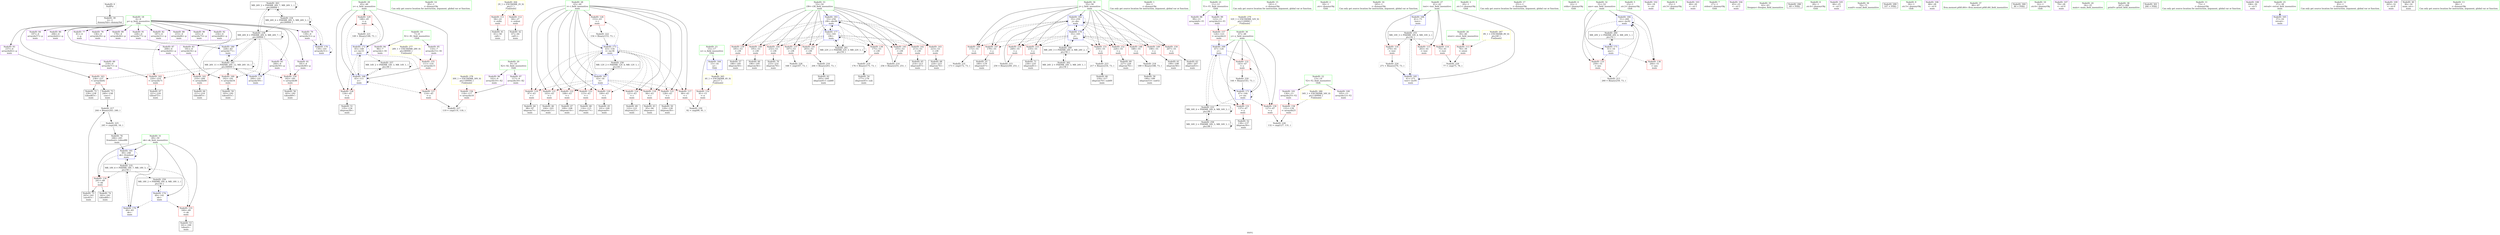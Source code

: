 digraph "SVFG" {
	label="SVFG";

	Node0x5630b50b2000 [shape=record,color=grey,label="{NodeID: 0\nNullPtr}"];
	Node0x5630b50b2000 -> Node0x5630b50d4800[style=solid];
	Node0x5630b50f3210 [shape=record,color=black,label="{NodeID: 263\nMR_26V_2 = PHI(MR_26V_7, MR_26V_1, )\npts\{60000 \}\n}"];
	Node0x5630b50f3210 -> Node0x5630b50e9d10[style=dashed];
	Node0x5630b50f3210 -> Node0x5630b50eb110[style=dashed];
	Node0x5630b50f3210 -> Node0x5630b50f3210[style=dashed];
	Node0x5630b50ddb30 [shape=record,color=blue,label="{NodeID: 180\n228\<--83\narrayidx77\<--\nmain\n}"];
	Node0x5630b50ddb30 -> Node0x5630b50ed410[style=dashed];
	Node0x5630b50d5050 [shape=record,color=purple,label="{NodeID: 97\n117\<--9\narrayidx18\<--X2\nmain\n}"];
	Node0x5630b50d5050 -> Node0x5630b50dc780[style=solid];
	Node0x5630b50d3df0 [shape=record,color=green,label="{NodeID: 14\n85\<--1\n\<--dummyObj\nCan only get source location for instruction, argument, global var or function.}"];
	Node0x5630b50f4cb0 [shape=record,color=yellow,style=double,label="{NodeID: 277\n28V_1 = ENCHI(MR_28V_0)\npts\{80000 \}\nFun[main]}"];
	Node0x5630b50f4cb0 -> Node0x5630b50dc6b0[style=dashed];
	Node0x5630b50d5bb0 [shape=record,color=red,label="{NodeID: 111\n58\<--22\n\<--stdin\nmain\n}"];
	Node0x5630b50d5bb0 -> Node0x5630b50d49d0[style=solid];
	Node0x5630b50b5e70 [shape=record,color=green,label="{NodeID: 28\n43\<--44\ni\<--i_field_insensitive\nmain\n}"];
	Node0x5630b50b5e70 -> Node0x5630b50da7d0[style=solid];
	Node0x5630b50b5e70 -> Node0x5630b50da8a0[style=solid];
	Node0x5630b50b5e70 -> Node0x5630b50da970[style=solid];
	Node0x5630b50b5e70 -> Node0x5630b50daa40[style=solid];
	Node0x5630b50b5e70 -> Node0x5630b50dab10[style=solid];
	Node0x5630b50b5e70 -> Node0x5630b50dabe0[style=solid];
	Node0x5630b50b5e70 -> Node0x5630b50dacb0[style=solid];
	Node0x5630b50b5e70 -> Node0x5630b50dad80[style=solid];
	Node0x5630b50b5e70 -> Node0x5630b50dae50[style=solid];
	Node0x5630b50b5e70 -> Node0x5630b50daf20[style=solid];
	Node0x5630b50b5e70 -> Node0x5630b50dd0a0[style=solid];
	Node0x5630b50b5e70 -> Node0x5630b50dd580[style=solid];
	Node0x5630b50dae50 [shape=record,color=red,label="{NodeID: 125\n128\<--43\n\<--i\nmain\n}"];
	Node0x5630b50dae50 -> Node0x5630b50d6140[style=solid];
	Node0x5630b50d4aa0 [shape=record,color=black,label="{NodeID: 42\n67\<--64\ncall1\<--\nmain\n}"];
	Node0x5630b50e1280 [shape=record,color=grey,label="{NodeID: 222\n154 = Binary(153, 73, )\n}"];
	Node0x5630b50e1280 -> Node0x5630b50dd580[style=solid];
	Node0x5630b50db9b0 [shape=record,color=red,label="{NodeID: 139\n185\<--53\n\<--i38\nmain\n}"];
	Node0x5630b50db9b0 -> Node0x5630b50d66f0[style=solid];
	Node0x5630b50d6620 [shape=record,color=black,label="{NodeID: 56\n183\<--182\ntobool49\<--\nmain\n}"];
	Node0x5630b50dc510 [shape=record,color=red,label="{NodeID: 153\n235\<--55\n\<--j\nmain\n}"];
	Node0x5630b50dc510 -> Node0x5630b50d7250[style=solid];
	Node0x5630b50d7180 [shape=record,color=black,label="{NodeID: 70\n233\<--232\nidxprom79\<--\nmain\n}"];
	Node0x5630b50dd0a0 [shape=record,color=blue,label="{NodeID: 167\n43\<--16\ni\<--\nmain\n}"];
	Node0x5630b50dd0a0 -> Node0x5630b50da7d0[style=dashed];
	Node0x5630b50dd0a0 -> Node0x5630b50da8a0[style=dashed];
	Node0x5630b50dd0a0 -> Node0x5630b50da970[style=dashed];
	Node0x5630b50dd0a0 -> Node0x5630b50daa40[style=dashed];
	Node0x5630b50dd0a0 -> Node0x5630b50dab10[style=dashed];
	Node0x5630b50dd0a0 -> Node0x5630b50dabe0[style=dashed];
	Node0x5630b50dd0a0 -> Node0x5630b50dacb0[style=dashed];
	Node0x5630b50dd0a0 -> Node0x5630b50dad80[style=dashed];
	Node0x5630b50dd0a0 -> Node0x5630b50dae50[style=dashed];
	Node0x5630b50dd0a0 -> Node0x5630b50daf20[style=dashed];
	Node0x5630b50dd0a0 -> Node0x5630b50dd580[style=dashed];
	Node0x5630b50dd0a0 -> Node0x5630b50f0b10[style=dashed];
	Node0x5630b50d7ce0 [shape=record,color=purple,label="{NodeID: 84\n197\<--4\narrayidx57\<--p\nmain\n}"];
	Node0x5630b50b5180 [shape=record,color=green,label="{NodeID: 1\n16\<--1\n\<--dummyObj\nCan only get source location for instruction, argument, global var or function.}"];
	Node0x5630b50f3710 [shape=record,color=yellow,style=double,label="{NodeID: 264\n2V_1 = ENCHI(MR_2V_0)\npts\{1 \}\nFun[main]}"];
	Node0x5630b50f3710 -> Node0x5630b50d5bb0[style=dashed];
	Node0x5630b50f3710 -> Node0x5630b50d5c80[style=dashed];
	Node0x5630b50ddc00 [shape=record,color=blue,label="{NodeID: 181\n49\<--246\nok\<--frombool\nmain\n}"];
	Node0x5630b50ddc00 -> Node0x5630b50db5a0[style=dashed];
	Node0x5630b50ddc00 -> Node0x5630b50ddc00[style=dashed];
	Node0x5630b50ddc00 -> Node0x5630b50ea210[style=dashed];
	Node0x5630b50d5120 [shape=record,color=purple,label="{NodeID: 98\n99\<--11\narrayidx8\<--Y1\nmain\n}"];
	Node0x5630b50d3ec0 [shape=record,color=green,label="{NodeID: 15\n141\<--1\n\<--dummyObj\nCan only get source location for instruction, argument, global var or function.}"];
	Node0x5630b50f4d90 [shape=record,color=yellow,style=double,label="{NodeID: 278\n30V_1 = ENCHI(MR_30V_0)\npts\{100000 \}\nFun[main]}"];
	Node0x5630b50f4d90 -> Node0x5630b50dc780[style=dashed];
	Node0x5630b50d5c80 [shape=record,color=red,label="{NodeID: 112\n64\<--27\n\<--stdout\nmain\n}"];
	Node0x5630b50d5c80 -> Node0x5630b50d4aa0[style=solid];
	Node0x5630b50b5f40 [shape=record,color=green,label="{NodeID: 29\n45\<--46\nx\<--x_field_insensitive\nmain\n}"];
	Node0x5630b50b5f40 -> Node0x5630b50daff0[style=solid];
	Node0x5630b50b5f40 -> Node0x5630b50db0c0[style=solid];
	Node0x5630b50b5f40 -> Node0x5630b50db190[style=solid];
	Node0x5630b50b5f40 -> Node0x5630b50dd170[style=solid];
	Node0x5630b50b5f40 -> Node0x5630b50dd4b0[style=solid];
	Node0x5630b50daf20 [shape=record,color=red,label="{NodeID: 126\n153\<--43\n\<--i\nmain\n}"];
	Node0x5630b50daf20 -> Node0x5630b50e1280[style=solid];
	Node0x5630b50d4b70 [shape=record,color=black,label="{NodeID: 43\n95\<--94\nidxprom\<--\nmain\n}"];
	Node0x5630b50e1400 [shape=record,color=grey,label="{NodeID: 223\n217 = Binary(216, 73, )\n}"];
	Node0x5630b50e1400 -> Node0x5630b50d6e40[style=solid];
	Node0x5630b50dba80 [shape=record,color=red,label="{NodeID: 140\n195\<--53\n\<--i38\nmain\n}"];
	Node0x5630b50dba80 -> Node0x5630b50d6960[style=solid];
	Node0x5630b50d66f0 [shape=record,color=black,label="{NodeID: 57\n186\<--185\nidxprom50\<--\nmain\n}"];
	Node0x5630b50dc5e0 [shape=record,color=red,label="{NodeID: 154\n249\<--55\n\<--j\nmain\n}"];
	Node0x5630b50dc5e0 -> Node0x5630b50e0800[style=solid];
	Node0x5630b50d7250 [shape=record,color=black,label="{NodeID: 71\n236\<--235\nidxprom81\<--\nmain\n}"];
	Node0x5630b50dd170 [shape=record,color=blue,label="{NodeID: 168\n45\<--111\nx\<--\nmain\n}"];
	Node0x5630b50dd170 -> Node0x5630b50daff0[style=dashed];
	Node0x5630b50dd170 -> Node0x5630b50db0c0[style=dashed];
	Node0x5630b50dd170 -> Node0x5630b50db190[style=dashed];
	Node0x5630b50dd170 -> Node0x5630b50dd170[style=dashed];
	Node0x5630b50dd170 -> Node0x5630b50dd4b0[style=dashed];
	Node0x5630b50dd170 -> Node0x5630b50f1010[style=dashed];
	Node0x5630b50d7db0 [shape=record,color=purple,label="{NodeID: 85\n200\<--4\narrayidx59\<--p\nmain\n}"];
	Node0x5630b50d7db0 -> Node0x5630b50dda60[style=solid];
	Node0x5630b50b25b0 [shape=record,color=green,label="{NodeID: 2\n18\<--1\n.str\<--dummyObj\nGlob }"];
	Node0x5630b50f4230 [shape=record,color=yellow,style=double,label="{NodeID: 265\n4V_1 = ENCHI(MR_4V_0)\npts\{17 \}\nFun[main]}"];
	Node0x5630b50f4230 -> Node0x5630b50d5ae0[style=dashed];
	Node0x5630b50ddcd0 [shape=record,color=blue,label="{NodeID: 182\n55\<--250\nj\<--dec\nmain\n}"];
	Node0x5630b50ddcd0 -> Node0x5630b50dbf60[style=dashed];
	Node0x5630b50ddcd0 -> Node0x5630b50dc030[style=dashed];
	Node0x5630b50ddcd0 -> Node0x5630b50dc100[style=dashed];
	Node0x5630b50ddcd0 -> Node0x5630b50dc1d0[style=dashed];
	Node0x5630b50ddcd0 -> Node0x5630b50dc2a0[style=dashed];
	Node0x5630b50ddcd0 -> Node0x5630b50dc370[style=dashed];
	Node0x5630b50ddcd0 -> Node0x5630b50dc440[style=dashed];
	Node0x5630b50ddcd0 -> Node0x5630b50dc510[style=dashed];
	Node0x5630b50ddcd0 -> Node0x5630b50dc5e0[style=dashed];
	Node0x5630b50ddcd0 -> Node0x5630b50dd990[style=dashed];
	Node0x5630b50ddcd0 -> Node0x5630b50ddcd0[style=dashed];
	Node0x5630b50ddcd0 -> Node0x5630b50ee810[style=dashed];
	Node0x5630b50d51f0 [shape=record,color=purple,label="{NodeID: 99\n123\<--11\narrayidx22\<--Y1\nmain\n}"];
	Node0x5630b50d51f0 -> Node0x5630b50dc850[style=solid];
	Node0x5630b50b6b50 [shape=record,color=green,label="{NodeID: 16\n165\<--1\n\<--dummyObj\nCan only get source location for instruction, argument, global var or function.}"];
	Node0x5630b50f4e70 [shape=record,color=yellow,style=double,label="{NodeID: 279\n32V_1 = ENCHI(MR_32V_0)\npts\{120000 \}\nFun[main]}"];
	Node0x5630b50f4e70 -> Node0x5630b50dc850[style=dashed];
	Node0x5630b50d5d50 [shape=record,color=red,label="{NodeID: 113\n76\<--39\n\<--ntest\nmain\n}"];
	Node0x5630b50d5d50 -> Node0x5630b50e1d00[style=solid];
	Node0x5630b50b6010 [shape=record,color=green,label="{NodeID: 30\n47\<--48\ny\<--y_field_insensitive\nmain\n}"];
	Node0x5630b50b6010 -> Node0x5630b50db260[style=solid];
	Node0x5630b50b6010 -> Node0x5630b50db330[style=solid];
	Node0x5630b50b6010 -> Node0x5630b50db400[style=solid];
	Node0x5630b50b6010 -> Node0x5630b50dd240[style=solid];
	Node0x5630b50b6010 -> Node0x5630b50dd3e0[style=solid];
	Node0x5630b50daff0 [shape=record,color=red,label="{NodeID: 127\n114\<--45\n\<--x\nmain\n}"];
	Node0x5630b50daff0 -> Node0x5630b50e1a00[style=solid];
	Node0x5630b50d4c40 [shape=record,color=black,label="{NodeID: 44\n98\<--97\nidxprom7\<--\nmain\n}"];
	Node0x5630b50e1580 [shape=record,color=grey,label="{NodeID: 224\n271 = Binary(270, 73, )\n}"];
	Node0x5630b50e1580 -> Node0x5630b50ddf40[style=solid];
	Node0x5630b50dbb50 [shape=record,color=red,label="{NodeID: 141\n203\<--53\n\<--i38\nmain\n}"];
	Node0x5630b50dbb50 -> Node0x5630b50e0980[style=solid];
	Node0x5630b50d67c0 [shape=record,color=black,label="{NodeID: 58\n190\<--189\nidxprom53\<--sub52\nmain\n}"];
	Node0x5630b50eb110 [shape=record,color=black,label="{NodeID: 238\nMR_26V_8 = PHI(MR_26V_9, MR_26V_7, )\npts\{60000 \}\n}"];
	Node0x5630b50eb110 -> Node0x5630b50dc9f0[style=dashed];
	Node0x5630b50eb110 -> Node0x5630b50dcac0[style=dashed];
	Node0x5630b50eb110 -> Node0x5630b50dcb90[style=dashed];
	Node0x5630b50eb110 -> Node0x5630b50dcc60[style=dashed];
	Node0x5630b50eb110 -> Node0x5630b50dda60[style=dashed];
	Node0x5630b50eb110 -> Node0x5630b50ddb30[style=dashed];
	Node0x5630b50eb110 -> Node0x5630b50eb110[style=dashed];
	Node0x5630b50eb110 -> Node0x5630b50ed410[style=dashed];
	Node0x5630b50eb110 -> Node0x5630b50f3210[style=dashed];
	Node0x5630b50dc6b0 [shape=record,color=red,label="{NodeID: 155\n111\<--110\n\<--arrayidx15\nmain\n}"];
	Node0x5630b50dc6b0 -> Node0x5630b50dd170[style=solid];
	Node0x5630b50d7320 [shape=record,color=black,label="{NodeID: 72\n239\<--238\ntobool83\<--\nmain\n}"];
	Node0x5630b50dd240 [shape=record,color=blue,label="{NodeID: 169\n47\<--124\ny\<--\nmain\n}"];
	Node0x5630b50dd240 -> Node0x5630b50db260[style=dashed];
	Node0x5630b50dd240 -> Node0x5630b50db330[style=dashed];
	Node0x5630b50dd240 -> Node0x5630b50db400[style=dashed];
	Node0x5630b50dd240 -> Node0x5630b50dd3e0[style=dashed];
	Node0x5630b50dd240 -> Node0x5630b50e9810[style=dashed];
	Node0x5630b50d7e80 [shape=record,color=purple,label="{NodeID: 86\n206\<--4\narrayidx62\<--p\nmain\n}"];
	Node0x5630b50b54e0 [shape=record,color=green,label="{NodeID: 3\n20\<--1\n.str.1\<--dummyObj\nGlob }"];
	Node0x5630b50ddda0 [shape=record,color=blue,label="{NodeID: 183\n53\<--256\ni38\<--dec90\nmain\n}"];
	Node0x5630b50ddda0 -> Node0x5630b50db810[style=dashed];
	Node0x5630b50ddda0 -> Node0x5630b50db8e0[style=dashed];
	Node0x5630b50ddda0 -> Node0x5630b50db9b0[style=dashed];
	Node0x5630b50ddda0 -> Node0x5630b50dba80[style=dashed];
	Node0x5630b50ddda0 -> Node0x5630b50dbb50[style=dashed];
	Node0x5630b50ddda0 -> Node0x5630b50dbc20[style=dashed];
	Node0x5630b50ddda0 -> Node0x5630b50dbcf0[style=dashed];
	Node0x5630b50ddda0 -> Node0x5630b50dbdc0[style=dashed];
	Node0x5630b50ddda0 -> Node0x5630b50dbe90[style=dashed];
	Node0x5630b50ddda0 -> Node0x5630b50dd8c0[style=dashed];
	Node0x5630b50ddda0 -> Node0x5630b50ddda0[style=dashed];
	Node0x5630b50ddda0 -> Node0x5630b50f2810[style=dashed];
	Node0x5630b50d52c0 [shape=record,color=purple,label="{NodeID: 100\n105\<--13\narrayidx12\<--Y2\nmain\n}"];
	Node0x5630b50b6c50 [shape=record,color=green,label="{NodeID: 17\n251\<--1\n\<--dummyObj\nCan only get source location for instruction, argument, global var or function.}"];
	Node0x5630b50f4f50 [shape=record,color=yellow,style=double,label="{NodeID: 280\n34V_1 = ENCHI(MR_34V_0)\npts\{140000 \}\nFun[main]}"];
	Node0x5630b50f4f50 -> Node0x5630b50dc920[style=dashed];
	Node0x5630b50d5e20 [shape=record,color=red,label="{NodeID: 114\n75\<--41\n\<--test\nmain\n}"];
	Node0x5630b50d5e20 -> Node0x5630b50e1d00[style=solid];
	Node0x5630b50b60e0 [shape=record,color=green,label="{NodeID: 31\n49\<--50\nok\<--ok_field_insensitive\nmain\n}"];
	Node0x5630b50b60e0 -> Node0x5630b50db4d0[style=solid];
	Node0x5630b50b60e0 -> Node0x5630b50db5a0[style=solid];
	Node0x5630b50b60e0 -> Node0x5630b50dd650[style=solid];
	Node0x5630b50b60e0 -> Node0x5630b50dd7f0[style=solid];
	Node0x5630b50b60e0 -> Node0x5630b50ddc00[style=solid];
	Node0x5630b50db0c0 [shape=record,color=red,label="{NodeID: 128\n134\<--45\n\<--x\nmain\n}"];
	Node0x5630b50db0c0 -> Node0x5630b50d6210[style=solid];
	Node0x5630b50d4d10 [shape=record,color=black,label="{NodeID: 45\n101\<--100\nidxprom9\<--\nmain\n}"];
	Node0x5630b50e1700 [shape=record,color=grey,label="{NodeID: 225\n245 = cmp(244, 16, )\n}"];
	Node0x5630b50e1700 -> Node0x5630b50d7660[style=solid];
	Node0x5630b50dbc20 [shape=record,color=red,label="{NodeID: 142\n213\<--53\n\<--i38\nmain\n}"];
	Node0x5630b50dbc20 -> Node0x5630b50d6d70[style=solid];
	Node0x5630b50d6890 [shape=record,color=black,label="{NodeID: 59\n193\<--192\ntobool55\<--\nmain\n}"];
	Node0x5630b50dc780 [shape=record,color=red,label="{NodeID: 156\n118\<--117\n\<--arrayidx18\nmain\n}"];
	Node0x5630b50dc780 -> Node0x5630b50e1a00[style=solid];
	Node0x5630b50d73f0 [shape=record,color=black,label="{NodeID: 73\n240\<--238\nconv\<--\nmain\n}"];
	Node0x5630b50d73f0 -> Node0x5630b50e0b00[style=solid];
	Node0x5630b50dd310 [shape=record,color=blue,label="{NodeID: 170\n139\<--141\narrayidx31\<--\nmain\n}"];
	Node0x5630b50dd310 -> Node0x5630b50dd310[style=dashed];
	Node0x5630b50dd310 -> Node0x5630b50e9d10[style=dashed];
	Node0x5630b50d7f50 [shape=record,color=purple,label="{NodeID: 87\n209\<--4\narrayidx64\<--p\nmain\n}"];
	Node0x5630b50d7f50 -> Node0x5630b50dcb90[style=solid];
	Node0x5630b50b5570 [shape=record,color=green,label="{NodeID: 4\n22\<--1\nstdin\<--dummyObj\nGlob }"];
	Node0x5630b50f43f0 [shape=record,color=yellow,style=double,label="{NodeID: 267\n8V_1 = ENCHI(MR_8V_0)\npts\{40 \}\nFun[main]}"];
	Node0x5630b50f43f0 -> Node0x5630b50d5d50[style=dashed];
	Node0x5630b50dde70 [shape=record,color=blue,label="{NodeID: 184\n51\<--260\nans\<--inc92\nmain\n}"];
	Node0x5630b50dde70 -> Node0x5630b50db670[style=dashed];
	Node0x5630b50dde70 -> Node0x5630b50db740[style=dashed];
	Node0x5630b50dde70 -> Node0x5630b50dde70[style=dashed];
	Node0x5630b50dde70 -> Node0x5630b50f2310[style=dashed];
	Node0x5630b50d5390 [shape=record,color=purple,label="{NodeID: 101\n130\<--13\narrayidx25\<--Y2\nmain\n}"];
	Node0x5630b50d5390 -> Node0x5630b50dc920[style=solid];
	Node0x5630b50b6d50 [shape=record,color=green,label="{NodeID: 18\n4\<--6\np\<--p_field_insensitive\nGlob }"];
	Node0x5630b50b6d50 -> Node0x5630b50d7730[style=solid];
	Node0x5630b50b6d50 -> Node0x5630b50d7800[style=solid];
	Node0x5630b50b6d50 -> Node0x5630b50d78d0[style=solid];
	Node0x5630b50b6d50 -> Node0x5630b50d79a0[style=solid];
	Node0x5630b50b6d50 -> Node0x5630b50d7a70[style=solid];
	Node0x5630b50b6d50 -> Node0x5630b50d7b40[style=solid];
	Node0x5630b50b6d50 -> Node0x5630b50d7c10[style=solid];
	Node0x5630b50b6d50 -> Node0x5630b50d7ce0[style=solid];
	Node0x5630b50b6d50 -> Node0x5630b50d7db0[style=solid];
	Node0x5630b50b6d50 -> Node0x5630b50d7e80[style=solid];
	Node0x5630b50b6d50 -> Node0x5630b50d7f50[style=solid];
	Node0x5630b50b6d50 -> Node0x5630b50d8020[style=solid];
	Node0x5630b50b6d50 -> Node0x5630b50d80f0[style=solid];
	Node0x5630b50b6d50 -> Node0x5630b50d81c0[style=solid];
	Node0x5630b50b6d50 -> Node0x5630b50d8290[style=solid];
	Node0x5630b50b6d50 -> Node0x5630b50d8360[style=solid];
	Node0x5630b50b6d50 -> Node0x5630b50d8430[style=solid];
	Node0x5630b50d5ef0 [shape=record,color=red,label="{NodeID: 115\n263\<--41\n\<--test\nmain\n}"];
	Node0x5630b50b61b0 [shape=record,color=green,label="{NodeID: 32\n51\<--52\nans\<--ans_field_insensitive\nmain\n}"];
	Node0x5630b50b61b0 -> Node0x5630b50db670[style=solid];
	Node0x5630b50b61b0 -> Node0x5630b50db740[style=solid];
	Node0x5630b50b61b0 -> Node0x5630b50dd720[style=solid];
	Node0x5630b50b61b0 -> Node0x5630b50dde70[style=solid];
	Node0x5630b50db190 [shape=record,color=red,label="{NodeID: 129\n148\<--45\n\<--x\nmain\n}"];
	Node0x5630b50db190 -> Node0x5630b50e1100[style=solid];
	Node0x5630b50d4de0 [shape=record,color=black,label="{NodeID: 46\n104\<--103\nidxprom11\<--\nmain\n}"];
	Node0x5630b50e1880 [shape=record,color=grey,label="{NodeID: 226\n132 = cmp(127, 131, )\n}"];
	Node0x5630b50dbcf0 [shape=record,color=red,label="{NodeID: 143\n223\<--53\n\<--i38\nmain\n}"];
	Node0x5630b50dbcf0 -> Node0x5630b50d6fe0[style=solid];
	Node0x5630b50d6960 [shape=record,color=black,label="{NodeID: 60\n196\<--195\nidxprom56\<--\nmain\n}"];
	Node0x5630b50dc850 [shape=record,color=red,label="{NodeID: 157\n124\<--123\n\<--arrayidx22\nmain\n}"];
	Node0x5630b50dc850 -> Node0x5630b50dd240[style=solid];
	Node0x5630b50d74c0 [shape=record,color=black,label="{NodeID: 74\n242\<--241\ntobool84\<--\nmain\n}"];
	Node0x5630b50dd3e0 [shape=record,color=blue,label="{NodeID: 171\n47\<--144\ny\<--inc\nmain\n}"];
	Node0x5630b50dd3e0 -> Node0x5630b50db260[style=dashed];
	Node0x5630b50dd3e0 -> Node0x5630b50db330[style=dashed];
	Node0x5630b50dd3e0 -> Node0x5630b50db400[style=dashed];
	Node0x5630b50dd3e0 -> Node0x5630b50dd3e0[style=dashed];
	Node0x5630b50dd3e0 -> Node0x5630b50e9810[style=dashed];
	Node0x5630b50d8020 [shape=record,color=purple,label="{NodeID: 88\n215\<--4\narrayidx68\<--p\nmain\n}"];
	Node0x5630b50b5660 [shape=record,color=green,label="{NodeID: 5\n23\<--1\n.str.2\<--dummyObj\nGlob }"];
	Node0x5630b50ddf40 [shape=record,color=blue,label="{NodeID: 185\n41\<--271\ntest\<--inc95\nmain\n}"];
	Node0x5630b50ddf40 -> Node0x5630b50f0610[style=dashed];
	Node0x5630b50d5460 [shape=record,color=purple,label="{NodeID: 102\n59\<--18\n\<--.str\nmain\n}"];
	Node0x5630b50b6390 [shape=record,color=green,label="{NodeID: 19\n7\<--8\nX1\<--X1_field_insensitive\nGlob }"];
	Node0x5630b50b6390 -> Node0x5630b50d8500[style=solid];
	Node0x5630b50b6390 -> Node0x5630b50d85d0[style=solid];
	Node0x5630b50da700 [shape=record,color=red,label="{NodeID: 116\n270\<--41\n\<--test\nmain\n}"];
	Node0x5630b50da700 -> Node0x5630b50e1580[style=solid];
	Node0x5630b50b6280 [shape=record,color=green,label="{NodeID: 33\n53\<--54\ni38\<--i38_field_insensitive\nmain\n}"];
	Node0x5630b50b6280 -> Node0x5630b50db810[style=solid];
	Node0x5630b50b6280 -> Node0x5630b50db8e0[style=solid];
	Node0x5630b50b6280 -> Node0x5630b50db9b0[style=solid];
	Node0x5630b50b6280 -> Node0x5630b50dba80[style=solid];
	Node0x5630b50b6280 -> Node0x5630b50dbb50[style=solid];
	Node0x5630b50b6280 -> Node0x5630b50dbc20[style=solid];
	Node0x5630b50b6280 -> Node0x5630b50dbcf0[style=solid];
	Node0x5630b50b6280 -> Node0x5630b50dbdc0[style=solid];
	Node0x5630b50b6280 -> Node0x5630b50dbe90[style=solid];
	Node0x5630b50b6280 -> Node0x5630b50dd8c0[style=solid];
	Node0x5630b50b6280 -> Node0x5630b50ddda0[style=solid];
	Node0x5630b50e0580 [shape=record,color=grey,label="{NodeID: 213\n260 = Binary(259, 73, )\n}"];
	Node0x5630b50e0580 -> Node0x5630b50dde70[style=solid];
	Node0x5630b50db260 [shape=record,color=red,label="{NodeID: 130\n127\<--47\n\<--y\nmain\n}"];
	Node0x5630b50db260 -> Node0x5630b50e1880[style=solid];
	Node0x5630b50d4eb0 [shape=record,color=black,label="{NodeID: 47\n109\<--108\nidxprom14\<--\nmain\n}"];
	Node0x5630b50e1a00 [shape=record,color=grey,label="{NodeID: 227\n119 = cmp(114, 118, )\n}"];
	Node0x5630b50dbdc0 [shape=record,color=red,label="{NodeID: 144\n232\<--53\n\<--i38\nmain\n}"];
	Node0x5630b50dbdc0 -> Node0x5630b50d7180[style=solid];
	Node0x5630b50d6a30 [shape=record,color=black,label="{NodeID: 61\n199\<--198\nidxprom58\<--\nmain\n}"];
	Node0x5630b50dc920 [shape=record,color=red,label="{NodeID: 158\n131\<--130\n\<--arrayidx25\nmain\n}"];
	Node0x5630b50dc920 -> Node0x5630b50e1880[style=solid];
	Node0x5630b50d7590 [shape=record,color=black,label="{NodeID: 75\n243\<--241\nconv85\<--\nmain\n}"];
	Node0x5630b50d7590 -> Node0x5630b50e0b00[style=solid];
	Node0x5630b50f0610 [shape=record,color=black,label="{NodeID: 255\nMR_10V_3 = PHI(MR_10V_4, MR_10V_2, )\npts\{42 \}\n}"];
	Node0x5630b50f0610 -> Node0x5630b50d5e20[style=dashed];
	Node0x5630b50f0610 -> Node0x5630b50d5ef0[style=dashed];
	Node0x5630b50f0610 -> Node0x5630b50da700[style=dashed];
	Node0x5630b50f0610 -> Node0x5630b50ddf40[style=dashed];
	Node0x5630b50dd4b0 [shape=record,color=blue,label="{NodeID: 172\n45\<--149\nx\<--inc33\nmain\n}"];
	Node0x5630b50dd4b0 -> Node0x5630b50daff0[style=dashed];
	Node0x5630b50dd4b0 -> Node0x5630b50db0c0[style=dashed];
	Node0x5630b50dd4b0 -> Node0x5630b50db190[style=dashed];
	Node0x5630b50dd4b0 -> Node0x5630b50dd170[style=dashed];
	Node0x5630b50dd4b0 -> Node0x5630b50dd4b0[style=dashed];
	Node0x5630b50dd4b0 -> Node0x5630b50f1010[style=dashed];
	Node0x5630b50d80f0 [shape=record,color=purple,label="{NodeID: 89\n219\<--4\narrayidx71\<--p\nmain\n}"];
	Node0x5630b50d80f0 -> Node0x5630b50dcc60[style=solid];
	Node0x5630b50b56f0 [shape=record,color=green,label="{NodeID: 6\n25\<--1\n.str.3\<--dummyObj\nGlob }"];
	Node0x5630b50d5530 [shape=record,color=purple,label="{NodeID: 103\n60\<--20\n\<--.str.1\nmain\n}"];
	Node0x5630b50b6490 [shape=record,color=green,label="{NodeID: 20\n9\<--10\nX2\<--X2_field_insensitive\nGlob }"];
	Node0x5630b50b6490 -> Node0x5630b50d4f80[style=solid];
	Node0x5630b50b6490 -> Node0x5630b50d5050[style=solid];
	Node0x5630b50da7d0 [shape=record,color=red,label="{NodeID: 117\n90\<--43\n\<--i\nmain\n}"];
	Node0x5630b50da7d0 -> Node0x5630b50e1e80[style=solid];
	Node0x5630b50d43d0 [shape=record,color=green,label="{NodeID: 34\n55\<--56\nj\<--j_field_insensitive\nmain\n}"];
	Node0x5630b50d43d0 -> Node0x5630b50dbf60[style=solid];
	Node0x5630b50d43d0 -> Node0x5630b50dc030[style=solid];
	Node0x5630b50d43d0 -> Node0x5630b50dc100[style=solid];
	Node0x5630b50d43d0 -> Node0x5630b50dc1d0[style=solid];
	Node0x5630b50d43d0 -> Node0x5630b50dc2a0[style=solid];
	Node0x5630b50d43d0 -> Node0x5630b50dc370[style=solid];
	Node0x5630b50d43d0 -> Node0x5630b50dc440[style=solid];
	Node0x5630b50d43d0 -> Node0x5630b50dc510[style=solid];
	Node0x5630b50d43d0 -> Node0x5630b50dc5e0[style=solid];
	Node0x5630b50d43d0 -> Node0x5630b50dd990[style=solid];
	Node0x5630b50d43d0 -> Node0x5630b50ddcd0[style=solid];
	Node0x5630b50e0680 [shape=record,color=grey,label="{NodeID: 214\n256 = Binary(255, 251, )\n}"];
	Node0x5630b50e0680 -> Node0x5630b50ddda0[style=solid];
	Node0x5630b50db330 [shape=record,color=red,label="{NodeID: 131\n137\<--47\n\<--y\nmain\n}"];
	Node0x5630b50db330 -> Node0x5630b50d62e0[style=solid];
	Node0x5630b50d5fa0 [shape=record,color=black,label="{NodeID: 48\n116\<--115\nidxprom17\<--\nmain\n}"];
	Node0x5630b50e1b80 [shape=record,color=grey,label="{NodeID: 228\n168 = cmp(167, 73, )\n}"];
	Node0x5630b50dbe90 [shape=record,color=red,label="{NodeID: 145\n255\<--53\n\<--i38\nmain\n}"];
	Node0x5630b50dbe90 -> Node0x5630b50e0680[style=solid];
	Node0x5630b50d6b00 [shape=record,color=black,label="{NodeID: 62\n205\<--204\nidxprom61\<--sub60\nmain\n}"];
	Node0x5630b50dc9f0 [shape=record,color=red,label="{NodeID: 159\n182\<--181\n\<--arrayidx48\nmain\n}"];
	Node0x5630b50dc9f0 -> Node0x5630b50d6620[style=solid];
	Node0x5630b50d7660 [shape=record,color=black,label="{NodeID: 76\n246\<--245\nfrombool\<--tobool86\nmain\n}"];
	Node0x5630b50d7660 -> Node0x5630b50ddc00[style=solid];
	Node0x5630b50f0b10 [shape=record,color=black,label="{NodeID: 256\nMR_12V_2 = PHI(MR_12V_4, MR_12V_1, )\npts\{44 \}\n}"];
	Node0x5630b50f0b10 -> Node0x5630b50dd0a0[style=dashed];
	Node0x5630b50dd580 [shape=record,color=blue,label="{NodeID: 173\n43\<--154\ni\<--inc36\nmain\n}"];
	Node0x5630b50dd580 -> Node0x5630b50da7d0[style=dashed];
	Node0x5630b50dd580 -> Node0x5630b50da8a0[style=dashed];
	Node0x5630b50dd580 -> Node0x5630b50da970[style=dashed];
	Node0x5630b50dd580 -> Node0x5630b50daa40[style=dashed];
	Node0x5630b50dd580 -> Node0x5630b50dab10[style=dashed];
	Node0x5630b50dd580 -> Node0x5630b50dabe0[style=dashed];
	Node0x5630b50dd580 -> Node0x5630b50dacb0[style=dashed];
	Node0x5630b50dd580 -> Node0x5630b50dad80[style=dashed];
	Node0x5630b50dd580 -> Node0x5630b50dae50[style=dashed];
	Node0x5630b50dd580 -> Node0x5630b50daf20[style=dashed];
	Node0x5630b50dd580 -> Node0x5630b50dd580[style=dashed];
	Node0x5630b50dd580 -> Node0x5630b50f0b10[style=dashed];
	Node0x5630b50d81c0 [shape=record,color=purple,label="{NodeID: 90\n225\<--4\narrayidx75\<--p\nmain\n}"];
	Node0x5630b50d3ab0 [shape=record,color=green,label="{NodeID: 7\n27\<--1\nstdout\<--dummyObj\nGlob }"];
	Node0x5630b50d5600 [shape=record,color=purple,label="{NodeID: 104\n65\<--23\n\<--.str.2\nmain\n}"];
	Node0x5630b50b6590 [shape=record,color=green,label="{NodeID: 21\n11\<--12\nY1\<--Y1_field_insensitive\nGlob }"];
	Node0x5630b50b6590 -> Node0x5630b50d5120[style=solid];
	Node0x5630b50b6590 -> Node0x5630b50d51f0[style=solid];
	Node0x5630b50da8a0 [shape=record,color=red,label="{NodeID: 118\n94\<--43\n\<--i\nmain\n}"];
	Node0x5630b50da8a0 -> Node0x5630b50d4b70[style=solid];
	Node0x5630b50d4460 [shape=record,color=green,label="{NodeID: 35\n62\<--63\nfreopen\<--freopen_field_insensitive\n}"];
	Node0x5630b5101e00 [shape=record,color=black,label="{NodeID: 298\n69 = PHI()\n}"];
	Node0x5630b50e0800 [shape=record,color=grey,label="{NodeID: 215\n250 = Binary(249, 251, )\n}"];
	Node0x5630b50e0800 -> Node0x5630b50ddcd0[style=solid];
	Node0x5630b50db400 [shape=record,color=red,label="{NodeID: 132\n143\<--47\n\<--y\nmain\n}"];
	Node0x5630b50db400 -> Node0x5630b50e0f80[style=solid];
	Node0x5630b50d6070 [shape=record,color=black,label="{NodeID: 49\n122\<--121\nidxprom21\<--\nmain\n}"];
	Node0x5630b50e1d00 [shape=record,color=grey,label="{NodeID: 229\n77 = cmp(75, 76, )\n}"];
	Node0x5630b50dbf60 [shape=record,color=red,label="{NodeID: 146\n172\<--55\n\<--j\nmain\n}"];
	Node0x5630b50dbf60 -> Node0x5630b50e2000[style=solid];
	Node0x5630b50d6bd0 [shape=record,color=black,label="{NodeID: 63\n208\<--207\nidxprom63\<--\nmain\n}"];
	Node0x5630b50dcac0 [shape=record,color=red,label="{NodeID: 160\n192\<--191\n\<--arrayidx54\nmain\n}"];
	Node0x5630b50dcac0 -> Node0x5630b50d6890[style=solid];
	Node0x5630b50d7730 [shape=record,color=purple,label="{NodeID: 77\n81\<--4\n\<--p\nmain\n}"];
	Node0x5630b50f1010 [shape=record,color=black,label="{NodeID: 257\nMR_14V_2 = PHI(MR_14V_3, MR_14V_1, )\npts\{46 \}\n}"];
	Node0x5630b50f1010 -> Node0x5630b50dd170[style=dashed];
	Node0x5630b50f1010 -> Node0x5630b50f1010[style=dashed];
	Node0x5630b50dd650 [shape=record,color=blue,label="{NodeID: 174\n49\<--141\nok\<--\nmain\n}"];
	Node0x5630b50dd650 -> Node0x5630b50db4d0[style=dashed];
	Node0x5630b50dd650 -> Node0x5630b50dd7f0[style=dashed];
	Node0x5630b50dd650 -> Node0x5630b50f2220[style=dashed];
	Node0x5630b50d8290 [shape=record,color=purple,label="{NodeID: 91\n228\<--4\narrayidx77\<--p\nmain\n}"];
	Node0x5630b50d8290 -> Node0x5630b50ddb30[style=solid];
	Node0x5630b50d3b40 [shape=record,color=green,label="{NodeID: 8\n28\<--1\n.str.4\<--dummyObj\nGlob }"];
	Node0x5630b50d56d0 [shape=record,color=purple,label="{NodeID: 105\n66\<--25\n\<--.str.3\nmain\n}"];
	Node0x5630b50b6690 [shape=record,color=green,label="{NodeID: 22\n13\<--14\nY2\<--Y2_field_insensitive\nGlob }"];
	Node0x5630b50b6690 -> Node0x5630b50d52c0[style=solid];
	Node0x5630b50b6690 -> Node0x5630b50d5390[style=solid];
	Node0x5630b50da970 [shape=record,color=red,label="{NodeID: 119\n97\<--43\n\<--i\nmain\n}"];
	Node0x5630b50da970 -> Node0x5630b50d4c40[style=solid];
	Node0x5630b50d4530 [shape=record,color=green,label="{NodeID: 36\n70\<--71\nscanf\<--scanf_field_insensitive\n}"];
	Node0x5630b5101f00 [shape=record,color=black,label="{NodeID: 299\n107 = PHI()\n}"];
	Node0x5630b50e0980 [shape=record,color=grey,label="{NodeID: 216\n204 = Binary(203, 73, )\n}"];
	Node0x5630b50e0980 -> Node0x5630b50d6b00[style=solid];
	Node0x5630b50db4d0 [shape=record,color=red,label="{NodeID: 133\n160\<--49\n\<--ok\nmain\n}"];
	Node0x5630b50db4d0 -> Node0x5630b50d63b0[style=solid];
	Node0x5630b50d6140 [shape=record,color=black,label="{NodeID: 50\n129\<--128\nidxprom24\<--\nmain\n}"];
	Node0x5630b50e1e80 [shape=record,color=grey,label="{NodeID: 230\n92 = cmp(90, 91, )\n}"];
	Node0x5630b50dc030 [shape=record,color=red,label="{NodeID: 147\n179\<--55\n\<--j\nmain\n}"];
	Node0x5630b50dc030 -> Node0x5630b50d6550[style=solid];
	Node0x5630b50d6ca0 [shape=record,color=black,label="{NodeID: 64\n211\<--210\ntobool65\<--\nmain\n}"];
	Node0x5630b50dcb90 [shape=record,color=red,label="{NodeID: 161\n210\<--209\n\<--arrayidx64\nmain\n}"];
	Node0x5630b50dcb90 -> Node0x5630b50d6ca0[style=solid];
	Node0x5630b50d7800 [shape=record,color=purple,label="{NodeID: 78\n136\<--4\narrayidx29\<--p\nmain\n}"];
	Node0x5630b50f1510 [shape=record,color=black,label="{NodeID: 258\nMR_16V_2 = PHI(MR_16V_3, MR_16V_1, )\npts\{48 \}\n}"];
	Node0x5630b50f1510 -> Node0x5630b50e9810[style=dashed];
	Node0x5630b50f1510 -> Node0x5630b50f1510[style=dashed];
	Node0x5630b50dd720 [shape=record,color=blue,label="{NodeID: 175\n51\<--16\nans\<--\nmain\n}"];
	Node0x5630b50dd720 -> Node0x5630b50db670[style=dashed];
	Node0x5630b50dd720 -> Node0x5630b50db740[style=dashed];
	Node0x5630b50dd720 -> Node0x5630b50dde70[style=dashed];
	Node0x5630b50dd720 -> Node0x5630b50f2310[style=dashed];
	Node0x5630b50d8360 [shape=record,color=purple,label="{NodeID: 92\n234\<--4\narrayidx80\<--p\nmain\n}"];
	Node0x5630b50b5840 [shape=record,color=green,label="{NodeID: 9\n30\<--1\n.str.5\<--dummyObj\nGlob }"];
	Node0x5630b50d57a0 [shape=record,color=purple,label="{NodeID: 106\n68\<--28\n\<--.str.4\nmain\n}"];
	Node0x5630b50b26a0 [shape=record,color=green,label="{NodeID: 23\n15\<--17\nn\<--n_field_insensitive\nGlob }"];
	Node0x5630b50b26a0 -> Node0x5630b50d5ae0[style=solid];
	Node0x5630b50b26a0 -> Node0x5630b50dce00[style=solid];
	Node0x5630b50daa40 [shape=record,color=red,label="{NodeID: 120\n100\<--43\n\<--i\nmain\n}"];
	Node0x5630b50daa40 -> Node0x5630b50d4d10[style=solid];
	Node0x5630b50d4600 [shape=record,color=green,label="{NodeID: 37\n86\<--87\nllvm.memset.p0i8.i64\<--llvm.memset.p0i8.i64_field_insensitive\n}"];
	Node0x5630b5102580 [shape=record,color=black,label="{NodeID: 300\n80 = PHI()\n}"];
	Node0x5630b50e0b00 [shape=record,color=grey,label="{NodeID: 217\n244 = Binary(243, 240, )\n}"];
	Node0x5630b50e0b00 -> Node0x5630b50e1700[style=solid];
	Node0x5630b50db5a0 [shape=record,color=red,label="{NodeID: 134\n241\<--49\n\<--ok\nmain\n}"];
	Node0x5630b50db5a0 -> Node0x5630b50d74c0[style=solid];
	Node0x5630b50db5a0 -> Node0x5630b50d7590[style=solid];
	Node0x5630b50d6210 [shape=record,color=black,label="{NodeID: 51\n135\<--134\nidxprom28\<--\nmain\n}"];
	Node0x5630b50e2000 [shape=record,color=grey,label="{NodeID: 231\n173 = cmp(172, 73, )\n}"];
	Node0x5630b50dc100 [shape=record,color=red,label="{NodeID: 148\n188\<--55\n\<--j\nmain\n}"];
	Node0x5630b50dc100 -> Node0x5630b50e0c80[style=solid];
	Node0x5630b50d6d70 [shape=record,color=black,label="{NodeID: 65\n214\<--213\nidxprom67\<--\nmain\n}"];
	Node0x5630b50ed410 [shape=record,color=black,label="{NodeID: 245\nMR_26V_11 = PHI(MR_26V_12, MR_26V_10, )\npts\{60000 \}\n}"];
	Node0x5630b50ed410 -> Node0x5630b50dc9f0[style=dashed];
	Node0x5630b50ed410 -> Node0x5630b50dcac0[style=dashed];
	Node0x5630b50ed410 -> Node0x5630b50dcb90[style=dashed];
	Node0x5630b50ed410 -> Node0x5630b50dcc60[style=dashed];
	Node0x5630b50ed410 -> Node0x5630b50dcd30[style=dashed];
	Node0x5630b50ed410 -> Node0x5630b50dda60[style=dashed];
	Node0x5630b50ed410 -> Node0x5630b50ddb30[style=dashed];
	Node0x5630b50ed410 -> Node0x5630b50eb110[style=dashed];
	Node0x5630b50ed410 -> Node0x5630b50ed410[style=dashed];
	Node0x5630b50dcc60 [shape=record,color=red,label="{NodeID: 162\n220\<--219\n\<--arrayidx71\nmain\n}"];
	Node0x5630b50dcc60 -> Node0x5630b50d6f10[style=solid];
	Node0x5630b50d78d0 [shape=record,color=purple,label="{NodeID: 79\n139\<--4\narrayidx31\<--p\nmain\n}"];
	Node0x5630b50d78d0 -> Node0x5630b50dd310[style=solid];
	Node0x5630b50f2220 [shape=record,color=black,label="{NodeID: 259\nMR_18V_2 = PHI(MR_18V_4, MR_18V_1, )\npts\{50 \}\n}"];
	Node0x5630b50f2220 -> Node0x5630b50dd650[style=dashed];
	Node0x5630b50dd7f0 [shape=record,color=blue,label="{NodeID: 176\n49\<--83\nok\<--\nmain\n}"];
	Node0x5630b50dd7f0 -> Node0x5630b50ea210[style=dashed];
	Node0x5630b50d8430 [shape=record,color=purple,label="{NodeID: 93\n237\<--4\narrayidx82\<--p\nmain\n}"];
	Node0x5630b50d8430 -> Node0x5630b50dcd30[style=solid];
	Node0x5630b50b58d0 [shape=record,color=green,label="{NodeID: 10\n32\<--1\n.str.6\<--dummyObj\nGlob }"];
	Node0x5630b50d5870 [shape=record,color=purple,label="{NodeID: 107\n79\<--28\n\<--.str.4\nmain\n}"];
	Node0x5630b50b27a0 [shape=record,color=green,label="{NodeID: 24\n34\<--35\nmain\<--main_field_insensitive\n}"];
	Node0x5630b50dab10 [shape=record,color=red,label="{NodeID: 121\n103\<--43\n\<--i\nmain\n}"];
	Node0x5630b50dab10 -> Node0x5630b50d4de0[style=solid];
	Node0x5630b50d4700 [shape=record,color=green,label="{NodeID: 38\n267\<--268\nprintf\<--printf_field_insensitive\n}"];
	Node0x5630b5102680 [shape=record,color=black,label="{NodeID: 301\n266 = PHI()\n}"];
	Node0x5630b50e0c80 [shape=record,color=grey,label="{NodeID: 218\n189 = Binary(188, 73, )\n}"];
	Node0x5630b50e0c80 -> Node0x5630b50d67c0[style=solid];
	Node0x5630b50db670 [shape=record,color=red,label="{NodeID: 135\n259\<--51\n\<--ans\nmain\n}"];
	Node0x5630b50db670 -> Node0x5630b50e0580[style=solid];
	Node0x5630b50d62e0 [shape=record,color=black,label="{NodeID: 52\n138\<--137\nidxprom30\<--\nmain\n}"];
	Node0x5630b50dc1d0 [shape=record,color=red,label="{NodeID: 149\n198\<--55\n\<--j\nmain\n}"];
	Node0x5630b50dc1d0 -> Node0x5630b50d6a30[style=solid];
	Node0x5630b50d6e40 [shape=record,color=black,label="{NodeID: 66\n218\<--217\nidxprom70\<--sub69\nmain\n}"];
	Node0x5630b50dcd30 [shape=record,color=red,label="{NodeID: 163\n238\<--237\n\<--arrayidx82\nmain\n}"];
	Node0x5630b50dcd30 -> Node0x5630b50d7320[style=solid];
	Node0x5630b50dcd30 -> Node0x5630b50d73f0[style=solid];
	Node0x5630b50d79a0 [shape=record,color=purple,label="{NodeID: 80\n178\<--4\narrayidx46\<--p\nmain\n}"];
	Node0x5630b50f2310 [shape=record,color=black,label="{NodeID: 260\nMR_20V_2 = PHI(MR_20V_4, MR_20V_1, )\npts\{52 \}\n}"];
	Node0x5630b50f2310 -> Node0x5630b50dd720[style=dashed];
	Node0x5630b50dd8c0 [shape=record,color=blue,label="{NodeID: 177\n53\<--165\ni38\<--\nmain\n}"];
	Node0x5630b50dd8c0 -> Node0x5630b50db810[style=dashed];
	Node0x5630b50dd8c0 -> Node0x5630b50db8e0[style=dashed];
	Node0x5630b50dd8c0 -> Node0x5630b50db9b0[style=dashed];
	Node0x5630b50dd8c0 -> Node0x5630b50dba80[style=dashed];
	Node0x5630b50dd8c0 -> Node0x5630b50dbb50[style=dashed];
	Node0x5630b50dd8c0 -> Node0x5630b50dbc20[style=dashed];
	Node0x5630b50dd8c0 -> Node0x5630b50dbcf0[style=dashed];
	Node0x5630b50dd8c0 -> Node0x5630b50dbdc0[style=dashed];
	Node0x5630b50dd8c0 -> Node0x5630b50dbe90[style=dashed];
	Node0x5630b50dd8c0 -> Node0x5630b50dd8c0[style=dashed];
	Node0x5630b50dd8c0 -> Node0x5630b50ddda0[style=dashed];
	Node0x5630b50dd8c0 -> Node0x5630b50f2810[style=dashed];
	Node0x5630b50d8500 [shape=record,color=purple,label="{NodeID: 94\n96\<--7\narrayidx\<--X1\nmain\n}"];
	Node0x5630b50b52e0 [shape=record,color=green,label="{NodeID: 11\n73\<--1\n\<--dummyObj\nCan only get source location for instruction, argument, global var or function.}"];
	Node0x5630b50d5940 [shape=record,color=purple,label="{NodeID: 108\n106\<--30\n\<--.str.5\nmain\n}"];
	Node0x5630b50b28a0 [shape=record,color=green,label="{NodeID: 25\n37\<--38\nretval\<--retval_field_insensitive\nmain\n}"];
	Node0x5630b50b28a0 -> Node0x5630b50dcf00[style=solid];
	Node0x5630b50dabe0 [shape=record,color=red,label="{NodeID: 122\n108\<--43\n\<--i\nmain\n}"];
	Node0x5630b50dabe0 -> Node0x5630b50d4eb0[style=solid];
	Node0x5630b50d4800 [shape=record,color=black,label="{NodeID: 39\n2\<--3\ndummyVal\<--dummyVal\n}"];
	Node0x5630b50e0e00 [shape=record,color=grey,label="{NodeID: 219\n176 = Binary(175, 73, )\n}"];
	Node0x5630b50e0e00 -> Node0x5630b50d6480[style=solid];
	Node0x5630b50db740 [shape=record,color=red,label="{NodeID: 136\n264\<--51\n\<--ans\nmain\n}"];
	Node0x5630b50d63b0 [shape=record,color=black,label="{NodeID: 53\n161\<--160\ntobool\<--\nmain\n}"];
	Node0x5630b50e9810 [shape=record,color=black,label="{NodeID: 233\nMR_16V_4 = PHI(MR_16V_6, MR_16V_3, )\npts\{48 \}\n}"];
	Node0x5630b50e9810 -> Node0x5630b50dd240[style=dashed];
	Node0x5630b50e9810 -> Node0x5630b50e9810[style=dashed];
	Node0x5630b50e9810 -> Node0x5630b50f1510[style=dashed];
	Node0x5630b50dc2a0 [shape=record,color=red,label="{NodeID: 150\n207\<--55\n\<--j\nmain\n}"];
	Node0x5630b50dc2a0 -> Node0x5630b50d6bd0[style=solid];
	Node0x5630b50d6f10 [shape=record,color=black,label="{NodeID: 67\n221\<--220\ntobool72\<--\nmain\n}"];
	Node0x5630b50dce00 [shape=record,color=blue,label="{NodeID: 164\n15\<--16\nn\<--\nGlob }"];
	Node0x5630b50dce00 -> Node0x5630b50f4230[style=dashed];
	Node0x5630b50d7a70 [shape=record,color=purple,label="{NodeID: 81\n181\<--4\narrayidx48\<--p\nmain\n}"];
	Node0x5630b50d7a70 -> Node0x5630b50dc9f0[style=solid];
	Node0x5630b50f2810 [shape=record,color=black,label="{NodeID: 261\nMR_22V_2 = PHI(MR_22V_3, MR_22V_1, )\npts\{54 \}\n}"];
	Node0x5630b50f2810 -> Node0x5630b50dd8c0[style=dashed];
	Node0x5630b50f2810 -> Node0x5630b50f2810[style=dashed];
	Node0x5630b50dd990 [shape=record,color=blue,label="{NodeID: 178\n55\<--165\nj\<--\nmain\n}"];
	Node0x5630b50dd990 -> Node0x5630b50dbf60[style=dashed];
	Node0x5630b50dd990 -> Node0x5630b50dc030[style=dashed];
	Node0x5630b50dd990 -> Node0x5630b50dc100[style=dashed];
	Node0x5630b50dd990 -> Node0x5630b50dc1d0[style=dashed];
	Node0x5630b50dd990 -> Node0x5630b50dc2a0[style=dashed];
	Node0x5630b50dd990 -> Node0x5630b50dc370[style=dashed];
	Node0x5630b50dd990 -> Node0x5630b50dc440[style=dashed];
	Node0x5630b50dd990 -> Node0x5630b50dc510[style=dashed];
	Node0x5630b50dd990 -> Node0x5630b50dc5e0[style=dashed];
	Node0x5630b50dd990 -> Node0x5630b50dd990[style=dashed];
	Node0x5630b50dd990 -> Node0x5630b50ddcd0[style=dashed];
	Node0x5630b50dd990 -> Node0x5630b50ee810[style=dashed];
	Node0x5630b50d85d0 [shape=record,color=purple,label="{NodeID: 95\n110\<--7\narrayidx15\<--X1\nmain\n}"];
	Node0x5630b50d85d0 -> Node0x5630b50dc6b0[style=solid];
	Node0x5630b50b2a90 [shape=record,color=green,label="{NodeID: 12\n83\<--1\n\<--dummyObj\nCan only get source location for instruction, argument, global var or function.}"];
	Node0x5630b50d5a10 [shape=record,color=purple,label="{NodeID: 109\n265\<--32\n\<--.str.6\nmain\n}"];
	Node0x5630b50b2970 [shape=record,color=green,label="{NodeID: 26\n39\<--40\nntest\<--ntest_field_insensitive\nmain\n}"];
	Node0x5630b50b2970 -> Node0x5630b50d5d50[style=solid];
	Node0x5630b50dacb0 [shape=record,color=red,label="{NodeID: 123\n115\<--43\n\<--i\nmain\n}"];
	Node0x5630b50dacb0 -> Node0x5630b50d5fa0[style=solid];
	Node0x5630b50d4900 [shape=record,color=black,label="{NodeID: 40\n36\<--16\nmain_ret\<--\nmain\n}"];
	Node0x5630b50e0f80 [shape=record,color=grey,label="{NodeID: 220\n144 = Binary(143, 73, )\n}"];
	Node0x5630b50e0f80 -> Node0x5630b50dd3e0[style=solid];
	Node0x5630b50db810 [shape=record,color=red,label="{NodeID: 137\n167\<--53\n\<--i38\nmain\n}"];
	Node0x5630b50db810 -> Node0x5630b50e1b80[style=solid];
	Node0x5630b50d6480 [shape=record,color=black,label="{NodeID: 54\n177\<--176\nidxprom45\<--sub\nmain\n}"];
	Node0x5630b50e9d10 [shape=record,color=black,label="{NodeID: 234\nMR_26V_4 = PHI(MR_26V_5, MR_26V_3, )\npts\{60000 \}\n}"];
	Node0x5630b50e9d10 -> Node0x5630b50dd310[style=dashed];
	Node0x5630b50e9d10 -> Node0x5630b50e9d10[style=dashed];
	Node0x5630b50e9d10 -> Node0x5630b50eb110[style=dashed];
	Node0x5630b50e9d10 -> Node0x5630b50f3210[style=dashed];
	Node0x5630b50dc370 [shape=record,color=red,label="{NodeID: 151\n216\<--55\n\<--j\nmain\n}"];
	Node0x5630b50dc370 -> Node0x5630b50e1400[style=solid];
	Node0x5630b50d6fe0 [shape=record,color=black,label="{NodeID: 68\n224\<--223\nidxprom74\<--\nmain\n}"];
	Node0x5630b50dcf00 [shape=record,color=blue,label="{NodeID: 165\n37\<--16\nretval\<--\nmain\n}"];
	Node0x5630b50d7b40 [shape=record,color=purple,label="{NodeID: 82\n187\<--4\narrayidx51\<--p\nmain\n}"];
	Node0x5630b50f2d10 [shape=record,color=black,label="{NodeID: 262\nMR_24V_2 = PHI(MR_24V_3, MR_24V_1, )\npts\{56 \}\n}"];
	Node0x5630b50f2d10 -> Node0x5630b50ee810[style=dashed];
	Node0x5630b50dda60 [shape=record,color=blue,label="{NodeID: 179\n200\<--141\narrayidx59\<--\nmain\n}"];
	Node0x5630b50dda60 -> Node0x5630b50ed410[style=dashed];
	Node0x5630b50d4f80 [shape=record,color=purple,label="{NodeID: 96\n102\<--9\narrayidx10\<--X2\nmain\n}"];
	Node0x5630b50b2b60 [shape=record,color=green,label="{NodeID: 13\n84\<--1\n\<--dummyObj\nCan only get source location for instruction, argument, global var or function.}"];
	Node0x5630b50d5ae0 [shape=record,color=red,label="{NodeID: 110\n91\<--15\n\<--n\nmain\n}"];
	Node0x5630b50d5ae0 -> Node0x5630b50e1e80[style=solid];
	Node0x5630b50b5da0 [shape=record,color=green,label="{NodeID: 27\n41\<--42\ntest\<--test_field_insensitive\nmain\n}"];
	Node0x5630b50b5da0 -> Node0x5630b50d5e20[style=solid];
	Node0x5630b50b5da0 -> Node0x5630b50d5ef0[style=solid];
	Node0x5630b50b5da0 -> Node0x5630b50da700[style=solid];
	Node0x5630b50b5da0 -> Node0x5630b50dcfd0[style=solid];
	Node0x5630b50b5da0 -> Node0x5630b50ddf40[style=solid];
	Node0x5630b50dad80 [shape=record,color=red,label="{NodeID: 124\n121\<--43\n\<--i\nmain\n}"];
	Node0x5630b50dad80 -> Node0x5630b50d6070[style=solid];
	Node0x5630b50d49d0 [shape=record,color=black,label="{NodeID: 41\n61\<--58\ncall\<--\nmain\n}"];
	Node0x5630b50e1100 [shape=record,color=grey,label="{NodeID: 221\n149 = Binary(148, 73, )\n}"];
	Node0x5630b50e1100 -> Node0x5630b50dd4b0[style=solid];
	Node0x5630b50db8e0 [shape=record,color=red,label="{NodeID: 138\n175\<--53\n\<--i38\nmain\n}"];
	Node0x5630b50db8e0 -> Node0x5630b50e0e00[style=solid];
	Node0x5630b50d6550 [shape=record,color=black,label="{NodeID: 55\n180\<--179\nidxprom47\<--\nmain\n}"];
	Node0x5630b50ea210 [shape=record,color=black,label="{NodeID: 235\nMR_18V_6 = PHI(MR_18V_7, MR_18V_5, )\npts\{50 \}\n}"];
	Node0x5630b50ea210 -> Node0x5630b50db4d0[style=dashed];
	Node0x5630b50ea210 -> Node0x5630b50db5a0[style=dashed];
	Node0x5630b50ea210 -> Node0x5630b50dd7f0[style=dashed];
	Node0x5630b50ea210 -> Node0x5630b50ddc00[style=dashed];
	Node0x5630b50ea210 -> Node0x5630b50ea210[style=dashed];
	Node0x5630b50ea210 -> Node0x5630b50f2220[style=dashed];
	Node0x5630b50dc440 [shape=record,color=red,label="{NodeID: 152\n226\<--55\n\<--j\nmain\n}"];
	Node0x5630b50dc440 -> Node0x5630b50d70b0[style=solid];
	Node0x5630b50d70b0 [shape=record,color=black,label="{NodeID: 69\n227\<--226\nidxprom76\<--\nmain\n}"];
	Node0x5630b50ee810 [shape=record,color=black,label="{NodeID: 249\nMR_24V_3 = PHI(MR_24V_4, MR_24V_2, )\npts\{56 \}\n}"];
	Node0x5630b50ee810 -> Node0x5630b50dd990[style=dashed];
	Node0x5630b50ee810 -> Node0x5630b50ee810[style=dashed];
	Node0x5630b50ee810 -> Node0x5630b50f2d10[style=dashed];
	Node0x5630b50dcfd0 [shape=record,color=blue,label="{NodeID: 166\n41\<--73\ntest\<--\nmain\n}"];
	Node0x5630b50dcfd0 -> Node0x5630b50f0610[style=dashed];
	Node0x5630b50d7c10 [shape=record,color=purple,label="{NodeID: 83\n191\<--4\narrayidx54\<--p\nmain\n}"];
	Node0x5630b50d7c10 -> Node0x5630b50dcac0[style=solid];
}
